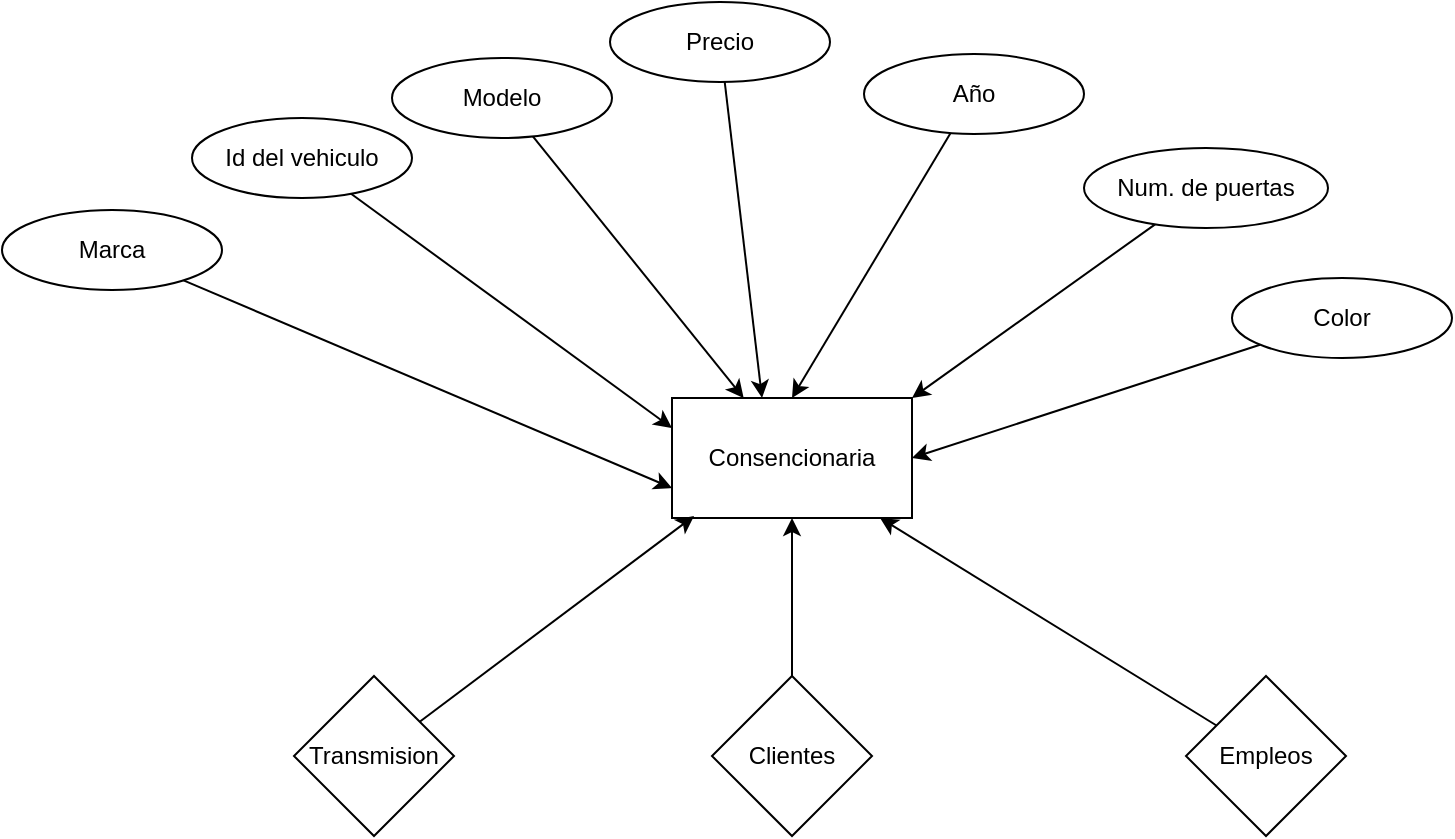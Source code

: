 <mxfile version="24.0.2" type="device" pages="2">
  <diagram name="Página-1" id="ephNCk1_AWl7FQ8EcGdc">
    <mxGraphModel dx="880" dy="468" grid="1" gridSize="10" guides="1" tooltips="1" connect="1" arrows="1" fold="1" page="1" pageScale="1" pageWidth="827" pageHeight="1169" math="0" shadow="0">
      <root>
        <mxCell id="0" />
        <mxCell id="1" parent="0" />
        <mxCell id="WPMprpQ5Z5VVO5ByuC-Z-1" value="&lt;font style=&quot;vertical-align: inherit;&quot;&gt;&lt;font style=&quot;vertical-align: inherit;&quot;&gt;Consencionaria&lt;/font&gt;&lt;/font&gt;" style="rounded=0;whiteSpace=wrap;html=1;" vertex="1" parent="1">
          <mxGeometry x="390" y="220" width="120" height="60" as="geometry" />
        </mxCell>
        <mxCell id="ZihsDLk2J_Sk060td7V0-5" style="rounded=0;orthogonalLoop=1;jettySize=auto;html=1;entryX=0;entryY=0.75;entryDx=0;entryDy=0;" edge="1" parent="1" source="WPMprpQ5Z5VVO5ByuC-Z-2" target="WPMprpQ5Z5VVO5ByuC-Z-1">
          <mxGeometry relative="1" as="geometry" />
        </mxCell>
        <mxCell id="WPMprpQ5Z5VVO5ByuC-Z-2" value="&lt;font style=&quot;vertical-align: inherit;&quot;&gt;&lt;font style=&quot;vertical-align: inherit;&quot;&gt;Marca&lt;/font&gt;&lt;/font&gt;" style="ellipse;whiteSpace=wrap;html=1;" vertex="1" parent="1">
          <mxGeometry x="55" y="126" width="110" height="40" as="geometry" />
        </mxCell>
        <mxCell id="ZihsDLk2J_Sk060td7V0-1" style="rounded=0;orthogonalLoop=1;jettySize=auto;html=1;entryX=0.5;entryY=0;entryDx=0;entryDy=0;" edge="1" parent="1" source="WPMprpQ5Z5VVO5ByuC-Z-3" target="WPMprpQ5Z5VVO5ByuC-Z-1">
          <mxGeometry relative="1" as="geometry" />
        </mxCell>
        <mxCell id="WPMprpQ5Z5VVO5ByuC-Z-3" value="&lt;font style=&quot;vertical-align: inherit;&quot;&gt;&lt;font style=&quot;vertical-align: inherit;&quot;&gt;&lt;font style=&quot;vertical-align: inherit;&quot;&gt;&lt;font style=&quot;vertical-align: inherit;&quot;&gt;Año&lt;/font&gt;&lt;/font&gt;&lt;/font&gt;&lt;/font&gt;" style="ellipse;whiteSpace=wrap;html=1;" vertex="1" parent="1">
          <mxGeometry x="486" y="48" width="110" height="40" as="geometry" />
        </mxCell>
        <mxCell id="ZihsDLk2J_Sk060td7V0-4" style="rounded=0;orthogonalLoop=1;jettySize=auto;html=1;entryX=0;entryY=0.25;entryDx=0;entryDy=0;" edge="1" parent="1" source="WPMprpQ5Z5VVO5ByuC-Z-4" target="WPMprpQ5Z5VVO5ByuC-Z-1">
          <mxGeometry relative="1" as="geometry" />
        </mxCell>
        <mxCell id="WPMprpQ5Z5VVO5ByuC-Z-4" value="&lt;font style=&quot;vertical-align: inherit;&quot;&gt;&lt;font style=&quot;vertical-align: inherit;&quot;&gt;&lt;font style=&quot;vertical-align: inherit;&quot;&gt;&lt;font style=&quot;vertical-align: inherit;&quot;&gt;Id del vehiculo&lt;/font&gt;&lt;/font&gt;&lt;/font&gt;&lt;/font&gt;" style="ellipse;whiteSpace=wrap;html=1;" vertex="1" parent="1">
          <mxGeometry x="150" y="80" width="110" height="40" as="geometry" />
        </mxCell>
        <mxCell id="ZihsDLk2J_Sk060td7V0-3" style="rounded=0;orthogonalLoop=1;jettySize=auto;html=1;" edge="1" parent="1" source="WPMprpQ5Z5VVO5ByuC-Z-5" target="WPMprpQ5Z5VVO5ByuC-Z-1">
          <mxGeometry relative="1" as="geometry" />
        </mxCell>
        <mxCell id="WPMprpQ5Z5VVO5ByuC-Z-5" value="&lt;font style=&quot;vertical-align: inherit;&quot;&gt;&lt;font style=&quot;vertical-align: inherit;&quot;&gt;Modelo&lt;/font&gt;&lt;/font&gt;" style="ellipse;whiteSpace=wrap;html=1;" vertex="1" parent="1">
          <mxGeometry x="250" y="50" width="110" height="40" as="geometry" />
        </mxCell>
        <mxCell id="WPMprpQ5Z5VVO5ByuC-Z-6" value="&lt;font style=&quot;vertical-align: inherit;&quot;&gt;&lt;font style=&quot;vertical-align: inherit;&quot;&gt;&lt;font style=&quot;vertical-align: inherit;&quot;&gt;&lt;font style=&quot;vertical-align: inherit;&quot;&gt;Precio&lt;/font&gt;&lt;/font&gt;&lt;/font&gt;&lt;/font&gt;" style="ellipse;whiteSpace=wrap;html=1;" vertex="1" parent="1">
          <mxGeometry x="359" y="22" width="110" height="40" as="geometry" />
        </mxCell>
        <mxCell id="ZihsDLk2J_Sk060td7V0-6" style="rounded=0;orthogonalLoop=1;jettySize=auto;html=1;entryX=1;entryY=0.5;entryDx=0;entryDy=0;" edge="1" parent="1" source="WPMprpQ5Z5VVO5ByuC-Z-7" target="WPMprpQ5Z5VVO5ByuC-Z-1">
          <mxGeometry relative="1" as="geometry" />
        </mxCell>
        <mxCell id="WPMprpQ5Z5VVO5ByuC-Z-7" value="&lt;font style=&quot;vertical-align: inherit;&quot;&gt;&lt;font style=&quot;vertical-align: inherit;&quot;&gt;&lt;font style=&quot;vertical-align: inherit;&quot;&gt;&lt;font style=&quot;vertical-align: inherit;&quot;&gt;Color&lt;/font&gt;&lt;/font&gt;&lt;/font&gt;&lt;/font&gt;" style="ellipse;whiteSpace=wrap;html=1;" vertex="1" parent="1">
          <mxGeometry x="670" y="160" width="110" height="40" as="geometry" />
        </mxCell>
        <mxCell id="ZihsDLk2J_Sk060td7V0-2" style="rounded=0;orthogonalLoop=1;jettySize=auto;html=1;entryX=0.375;entryY=0;entryDx=0;entryDy=0;entryPerimeter=0;" edge="1" parent="1" source="WPMprpQ5Z5VVO5ByuC-Z-6" target="WPMprpQ5Z5VVO5ByuC-Z-1">
          <mxGeometry relative="1" as="geometry" />
        </mxCell>
        <mxCell id="y5HnOFo_-MEGu6CC8C72-2" style="rounded=0;orthogonalLoop=1;jettySize=auto;html=1;entryX=1;entryY=0;entryDx=0;entryDy=0;" edge="1" parent="1" source="y5HnOFo_-MEGu6CC8C72-1" target="WPMprpQ5Z5VVO5ByuC-Z-1">
          <mxGeometry relative="1" as="geometry" />
        </mxCell>
        <mxCell id="y5HnOFo_-MEGu6CC8C72-1" value="&lt;font style=&quot;vertical-align: inherit;&quot;&gt;&lt;font style=&quot;vertical-align: inherit;&quot;&gt;&lt;font style=&quot;vertical-align: inherit;&quot;&gt;&lt;font style=&quot;vertical-align: inherit;&quot;&gt;Num. de puertas&lt;/font&gt;&lt;/font&gt;&lt;/font&gt;&lt;/font&gt;" style="ellipse;whiteSpace=wrap;html=1;" vertex="1" parent="1">
          <mxGeometry x="596" y="95" width="122" height="40" as="geometry" />
        </mxCell>
        <mxCell id="y5HnOFo_-MEGu6CC8C72-3" value="Transmision" style="rhombus;whiteSpace=wrap;html=1;" vertex="1" parent="1">
          <mxGeometry x="201" y="359" width="80" height="80" as="geometry" />
        </mxCell>
        <mxCell id="y5HnOFo_-MEGu6CC8C72-7" style="edgeStyle=none;rounded=0;orthogonalLoop=1;jettySize=auto;html=1;" edge="1" parent="1" source="y5HnOFo_-MEGu6CC8C72-4" target="WPMprpQ5Z5VVO5ByuC-Z-1">
          <mxGeometry relative="1" as="geometry" />
        </mxCell>
        <mxCell id="y5HnOFo_-MEGu6CC8C72-4" value="Clientes" style="rhombus;whiteSpace=wrap;html=1;" vertex="1" parent="1">
          <mxGeometry x="410" y="359" width="80" height="80" as="geometry" />
        </mxCell>
        <mxCell id="y5HnOFo_-MEGu6CC8C72-6" style="edgeStyle=none;rounded=0;orthogonalLoop=1;jettySize=auto;html=1;entryX=0.867;entryY=1;entryDx=0;entryDy=0;entryPerimeter=0;" edge="1" parent="1" source="y5HnOFo_-MEGu6CC8C72-5" target="WPMprpQ5Z5VVO5ByuC-Z-1">
          <mxGeometry relative="1" as="geometry" />
        </mxCell>
        <mxCell id="y5HnOFo_-MEGu6CC8C72-5" value="Empleos" style="rhombus;whiteSpace=wrap;html=1;" vertex="1" parent="1">
          <mxGeometry x="647" y="359" width="80" height="80" as="geometry" />
        </mxCell>
        <mxCell id="y5HnOFo_-MEGu6CC8C72-8" style="edgeStyle=none;rounded=0;orthogonalLoop=1;jettySize=auto;html=1;entryX=0.092;entryY=0.983;entryDx=0;entryDy=0;entryPerimeter=0;" edge="1" parent="1" source="y5HnOFo_-MEGu6CC8C72-3" target="WPMprpQ5Z5VVO5ByuC-Z-1">
          <mxGeometry relative="1" as="geometry" />
        </mxCell>
      </root>
    </mxGraphModel>
  </diagram>
  <diagram id="cLnR0saYcZGA9Il8sVbq" name="Página-2">
    <mxGraphModel dx="880" dy="468" grid="1" gridSize="10" guides="1" tooltips="1" connect="1" arrows="1" fold="1" page="1" pageScale="1" pageWidth="827" pageHeight="1169" math="0" shadow="0">
      <root>
        <mxCell id="0" />
        <mxCell id="1" parent="0" />
        <mxCell id="dnKFKozWlImrLUI-e6Qi-1" value="Table" style="shape=table;startSize=30;container=1;collapsible=1;childLayout=tableLayout;fixedRows=1;rowLines=0;fontStyle=1;align=center;resizeLast=1;html=1;" vertex="1" parent="1">
          <mxGeometry x="101" y="130" width="180" height="150" as="geometry" />
        </mxCell>
        <mxCell id="dnKFKozWlImrLUI-e6Qi-2" value="" style="shape=tableRow;horizontal=0;startSize=0;swimlaneHead=0;swimlaneBody=0;fillColor=none;collapsible=0;dropTarget=0;points=[[0,0.5],[1,0.5]];portConstraint=eastwest;top=0;left=0;right=0;bottom=1;" vertex="1" parent="dnKFKozWlImrLUI-e6Qi-1">
          <mxGeometry y="30" width="180" height="30" as="geometry" />
        </mxCell>
        <mxCell id="dnKFKozWlImrLUI-e6Qi-3" value="PK" style="shape=partialRectangle;connectable=0;fillColor=none;top=0;left=0;bottom=0;right=0;fontStyle=1;overflow=hidden;whiteSpace=wrap;html=1;" vertex="1" parent="dnKFKozWlImrLUI-e6Qi-2">
          <mxGeometry width="30" height="30" as="geometry">
            <mxRectangle width="30" height="30" as="alternateBounds" />
          </mxGeometry>
        </mxCell>
        <mxCell id="dnKFKozWlImrLUI-e6Qi-4" value="UniqueID" style="shape=partialRectangle;connectable=0;fillColor=none;top=0;left=0;bottom=0;right=0;align=left;spacingLeft=6;fontStyle=5;overflow=hidden;whiteSpace=wrap;html=1;" vertex="1" parent="dnKFKozWlImrLUI-e6Qi-2">
          <mxGeometry x="30" width="150" height="30" as="geometry">
            <mxRectangle width="150" height="30" as="alternateBounds" />
          </mxGeometry>
        </mxCell>
        <mxCell id="dnKFKozWlImrLUI-e6Qi-5" value="" style="shape=tableRow;horizontal=0;startSize=0;swimlaneHead=0;swimlaneBody=0;fillColor=none;collapsible=0;dropTarget=0;points=[[0,0.5],[1,0.5]];portConstraint=eastwest;top=0;left=0;right=0;bottom=0;" vertex="1" parent="dnKFKozWlImrLUI-e6Qi-1">
          <mxGeometry y="60" width="180" height="30" as="geometry" />
        </mxCell>
        <mxCell id="dnKFKozWlImrLUI-e6Qi-6" value="" style="shape=partialRectangle;connectable=0;fillColor=none;top=0;left=0;bottom=0;right=0;editable=1;overflow=hidden;whiteSpace=wrap;html=1;" vertex="1" parent="dnKFKozWlImrLUI-e6Qi-5">
          <mxGeometry width="30" height="30" as="geometry">
            <mxRectangle width="30" height="30" as="alternateBounds" />
          </mxGeometry>
        </mxCell>
        <mxCell id="dnKFKozWlImrLUI-e6Qi-7" value="Row 1" style="shape=partialRectangle;connectable=0;fillColor=none;top=0;left=0;bottom=0;right=0;align=left;spacingLeft=6;overflow=hidden;whiteSpace=wrap;html=1;" vertex="1" parent="dnKFKozWlImrLUI-e6Qi-5">
          <mxGeometry x="30" width="150" height="30" as="geometry">
            <mxRectangle width="150" height="30" as="alternateBounds" />
          </mxGeometry>
        </mxCell>
        <mxCell id="dnKFKozWlImrLUI-e6Qi-8" value="" style="shape=tableRow;horizontal=0;startSize=0;swimlaneHead=0;swimlaneBody=0;fillColor=none;collapsible=0;dropTarget=0;points=[[0,0.5],[1,0.5]];portConstraint=eastwest;top=0;left=0;right=0;bottom=0;" vertex="1" parent="dnKFKozWlImrLUI-e6Qi-1">
          <mxGeometry y="90" width="180" height="30" as="geometry" />
        </mxCell>
        <mxCell id="dnKFKozWlImrLUI-e6Qi-9" value="" style="shape=partialRectangle;connectable=0;fillColor=none;top=0;left=0;bottom=0;right=0;editable=1;overflow=hidden;whiteSpace=wrap;html=1;" vertex="1" parent="dnKFKozWlImrLUI-e6Qi-8">
          <mxGeometry width="30" height="30" as="geometry">
            <mxRectangle width="30" height="30" as="alternateBounds" />
          </mxGeometry>
        </mxCell>
        <mxCell id="dnKFKozWlImrLUI-e6Qi-10" value="Row 2" style="shape=partialRectangle;connectable=0;fillColor=none;top=0;left=0;bottom=0;right=0;align=left;spacingLeft=6;overflow=hidden;whiteSpace=wrap;html=1;" vertex="1" parent="dnKFKozWlImrLUI-e6Qi-8">
          <mxGeometry x="30" width="150" height="30" as="geometry">
            <mxRectangle width="150" height="30" as="alternateBounds" />
          </mxGeometry>
        </mxCell>
        <mxCell id="dnKFKozWlImrLUI-e6Qi-11" value="" style="shape=tableRow;horizontal=0;startSize=0;swimlaneHead=0;swimlaneBody=0;fillColor=none;collapsible=0;dropTarget=0;points=[[0,0.5],[1,0.5]];portConstraint=eastwest;top=0;left=0;right=0;bottom=0;" vertex="1" parent="dnKFKozWlImrLUI-e6Qi-1">
          <mxGeometry y="120" width="180" height="30" as="geometry" />
        </mxCell>
        <mxCell id="dnKFKozWlImrLUI-e6Qi-12" value="" style="shape=partialRectangle;connectable=0;fillColor=none;top=0;left=0;bottom=0;right=0;editable=1;overflow=hidden;whiteSpace=wrap;html=1;" vertex="1" parent="dnKFKozWlImrLUI-e6Qi-11">
          <mxGeometry width="30" height="30" as="geometry">
            <mxRectangle width="30" height="30" as="alternateBounds" />
          </mxGeometry>
        </mxCell>
        <mxCell id="dnKFKozWlImrLUI-e6Qi-13" value="Row 3" style="shape=partialRectangle;connectable=0;fillColor=none;top=0;left=0;bottom=0;right=0;align=left;spacingLeft=6;overflow=hidden;whiteSpace=wrap;html=1;" vertex="1" parent="dnKFKozWlImrLUI-e6Qi-11">
          <mxGeometry x="30" width="150" height="30" as="geometry">
            <mxRectangle width="150" height="30" as="alternateBounds" />
          </mxGeometry>
        </mxCell>
        <mxCell id="dnKFKozWlImrLUI-e6Qi-14" value="Table" style="shape=table;startSize=30;container=1;collapsible=1;childLayout=tableLayout;fixedRows=1;rowLines=0;fontStyle=1;align=center;resizeLast=1;html=1;" vertex="1" parent="1">
          <mxGeometry x="477" y="149" width="180" height="150" as="geometry" />
        </mxCell>
        <mxCell id="dnKFKozWlImrLUI-e6Qi-15" value="" style="shape=tableRow;horizontal=0;startSize=0;swimlaneHead=0;swimlaneBody=0;fillColor=none;collapsible=0;dropTarget=0;points=[[0,0.5],[1,0.5]];portConstraint=eastwest;top=0;left=0;right=0;bottom=1;" vertex="1" parent="dnKFKozWlImrLUI-e6Qi-14">
          <mxGeometry y="30" width="180" height="30" as="geometry" />
        </mxCell>
        <mxCell id="dnKFKozWlImrLUI-e6Qi-16" value="PK" style="shape=partialRectangle;connectable=0;fillColor=none;top=0;left=0;bottom=0;right=0;fontStyle=1;overflow=hidden;whiteSpace=wrap;html=1;" vertex="1" parent="dnKFKozWlImrLUI-e6Qi-15">
          <mxGeometry width="30" height="30" as="geometry">
            <mxRectangle width="30" height="30" as="alternateBounds" />
          </mxGeometry>
        </mxCell>
        <mxCell id="dnKFKozWlImrLUI-e6Qi-17" value="UniqueID" style="shape=partialRectangle;connectable=0;fillColor=none;top=0;left=0;bottom=0;right=0;align=left;spacingLeft=6;fontStyle=5;overflow=hidden;whiteSpace=wrap;html=1;" vertex="1" parent="dnKFKozWlImrLUI-e6Qi-15">
          <mxGeometry x="30" width="150" height="30" as="geometry">
            <mxRectangle width="150" height="30" as="alternateBounds" />
          </mxGeometry>
        </mxCell>
        <mxCell id="dnKFKozWlImrLUI-e6Qi-18" value="" style="shape=tableRow;horizontal=0;startSize=0;swimlaneHead=0;swimlaneBody=0;fillColor=none;collapsible=0;dropTarget=0;points=[[0,0.5],[1,0.5]];portConstraint=eastwest;top=0;left=0;right=0;bottom=0;" vertex="1" parent="dnKFKozWlImrLUI-e6Qi-14">
          <mxGeometry y="60" width="180" height="30" as="geometry" />
        </mxCell>
        <mxCell id="dnKFKozWlImrLUI-e6Qi-19" value="" style="shape=partialRectangle;connectable=0;fillColor=none;top=0;left=0;bottom=0;right=0;editable=1;overflow=hidden;whiteSpace=wrap;html=1;" vertex="1" parent="dnKFKozWlImrLUI-e6Qi-18">
          <mxGeometry width="30" height="30" as="geometry">
            <mxRectangle width="30" height="30" as="alternateBounds" />
          </mxGeometry>
        </mxCell>
        <mxCell id="dnKFKozWlImrLUI-e6Qi-20" value="Row 1" style="shape=partialRectangle;connectable=0;fillColor=none;top=0;left=0;bottom=0;right=0;align=left;spacingLeft=6;overflow=hidden;whiteSpace=wrap;html=1;" vertex="1" parent="dnKFKozWlImrLUI-e6Qi-18">
          <mxGeometry x="30" width="150" height="30" as="geometry">
            <mxRectangle width="150" height="30" as="alternateBounds" />
          </mxGeometry>
        </mxCell>
        <mxCell id="dnKFKozWlImrLUI-e6Qi-21" value="" style="shape=tableRow;horizontal=0;startSize=0;swimlaneHead=0;swimlaneBody=0;fillColor=none;collapsible=0;dropTarget=0;points=[[0,0.5],[1,0.5]];portConstraint=eastwest;top=0;left=0;right=0;bottom=0;" vertex="1" parent="dnKFKozWlImrLUI-e6Qi-14">
          <mxGeometry y="90" width="180" height="30" as="geometry" />
        </mxCell>
        <mxCell id="dnKFKozWlImrLUI-e6Qi-22" value="" style="shape=partialRectangle;connectable=0;fillColor=none;top=0;left=0;bottom=0;right=0;editable=1;overflow=hidden;whiteSpace=wrap;html=1;" vertex="1" parent="dnKFKozWlImrLUI-e6Qi-21">
          <mxGeometry width="30" height="30" as="geometry">
            <mxRectangle width="30" height="30" as="alternateBounds" />
          </mxGeometry>
        </mxCell>
        <mxCell id="dnKFKozWlImrLUI-e6Qi-23" value="Row 2" style="shape=partialRectangle;connectable=0;fillColor=none;top=0;left=0;bottom=0;right=0;align=left;spacingLeft=6;overflow=hidden;whiteSpace=wrap;html=1;" vertex="1" parent="dnKFKozWlImrLUI-e6Qi-21">
          <mxGeometry x="30" width="150" height="30" as="geometry">
            <mxRectangle width="150" height="30" as="alternateBounds" />
          </mxGeometry>
        </mxCell>
        <mxCell id="dnKFKozWlImrLUI-e6Qi-24" value="" style="shape=tableRow;horizontal=0;startSize=0;swimlaneHead=0;swimlaneBody=0;fillColor=none;collapsible=0;dropTarget=0;points=[[0,0.5],[1,0.5]];portConstraint=eastwest;top=0;left=0;right=0;bottom=0;" vertex="1" parent="dnKFKozWlImrLUI-e6Qi-14">
          <mxGeometry y="120" width="180" height="30" as="geometry" />
        </mxCell>
        <mxCell id="dnKFKozWlImrLUI-e6Qi-25" value="" style="shape=partialRectangle;connectable=0;fillColor=none;top=0;left=0;bottom=0;right=0;editable=1;overflow=hidden;whiteSpace=wrap;html=1;" vertex="1" parent="dnKFKozWlImrLUI-e6Qi-24">
          <mxGeometry width="30" height="30" as="geometry">
            <mxRectangle width="30" height="30" as="alternateBounds" />
          </mxGeometry>
        </mxCell>
        <mxCell id="dnKFKozWlImrLUI-e6Qi-26" value="Row 3" style="shape=partialRectangle;connectable=0;fillColor=none;top=0;left=0;bottom=0;right=0;align=left;spacingLeft=6;overflow=hidden;whiteSpace=wrap;html=1;" vertex="1" parent="dnKFKozWlImrLUI-e6Qi-24">
          <mxGeometry x="30" width="150" height="30" as="geometry">
            <mxRectangle width="150" height="30" as="alternateBounds" />
          </mxGeometry>
        </mxCell>
      </root>
    </mxGraphModel>
  </diagram>
</mxfile>

